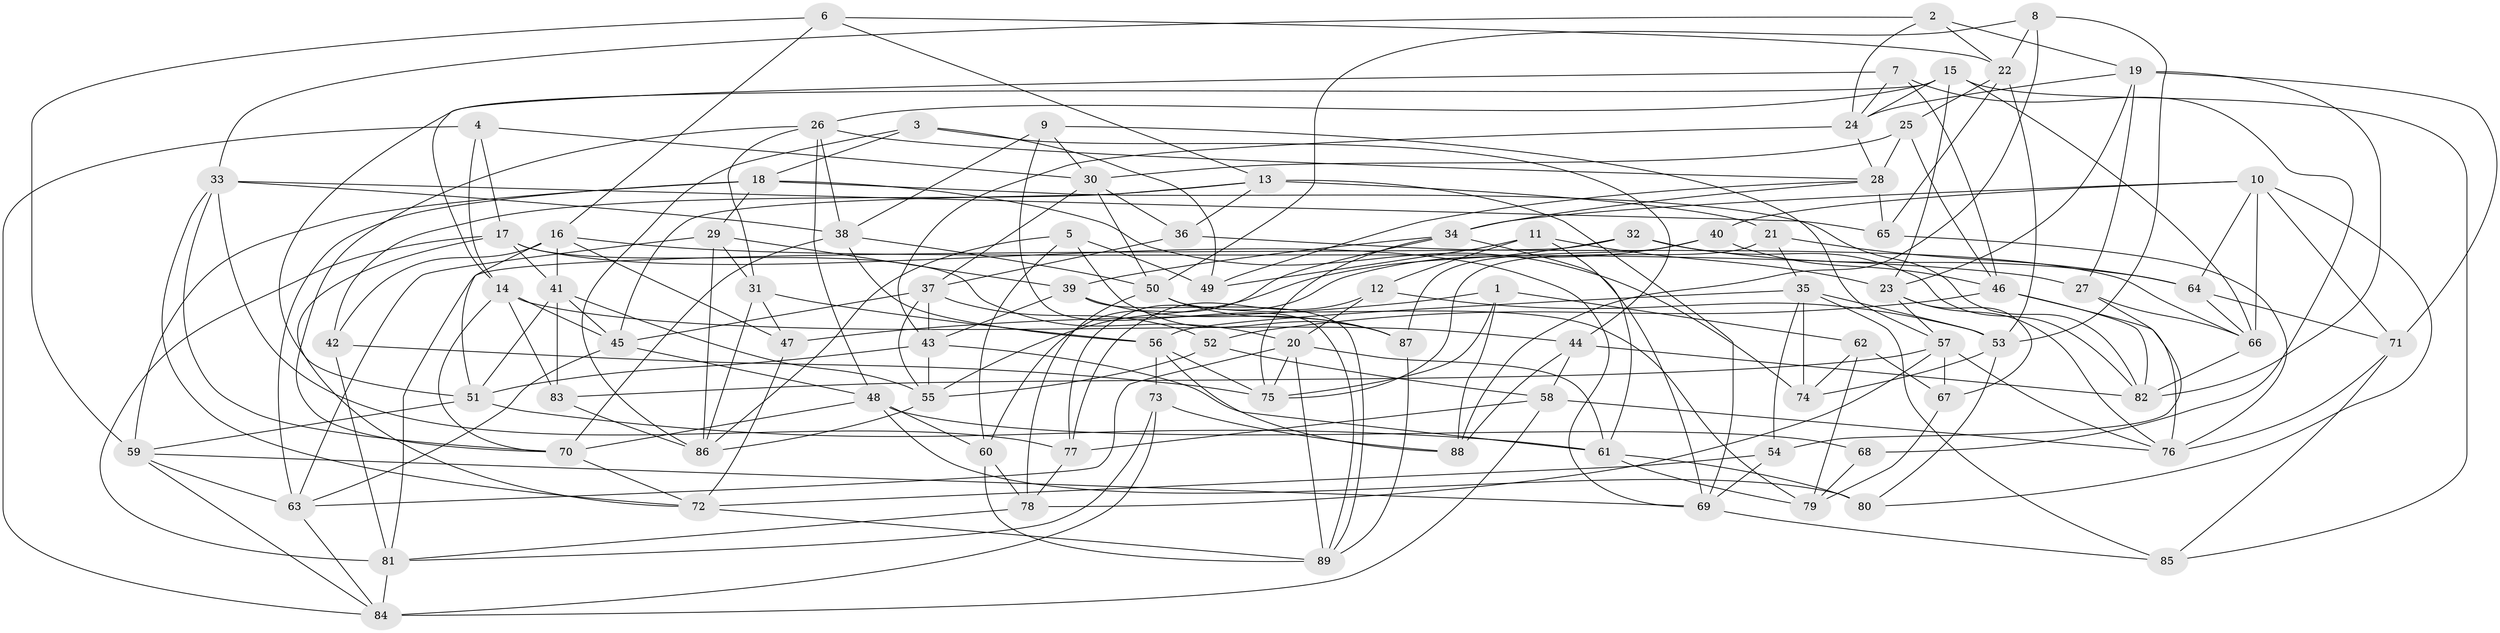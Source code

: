 // original degree distribution, {4: 1.0}
// Generated by graph-tools (version 1.1) at 2025/38/03/04/25 23:38:12]
// undirected, 89 vertices, 229 edges
graph export_dot {
  node [color=gray90,style=filled];
  1;
  2;
  3;
  4;
  5;
  6;
  7;
  8;
  9;
  10;
  11;
  12;
  13;
  14;
  15;
  16;
  17;
  18;
  19;
  20;
  21;
  22;
  23;
  24;
  25;
  26;
  27;
  28;
  29;
  30;
  31;
  32;
  33;
  34;
  35;
  36;
  37;
  38;
  39;
  40;
  41;
  42;
  43;
  44;
  45;
  46;
  47;
  48;
  49;
  50;
  51;
  52;
  53;
  54;
  55;
  56;
  57;
  58;
  59;
  60;
  61;
  62;
  63;
  64;
  65;
  66;
  67;
  68;
  69;
  70;
  71;
  72;
  73;
  74;
  75;
  76;
  77;
  78;
  79;
  80;
  81;
  82;
  83;
  84;
  85;
  86;
  87;
  88;
  89;
  1 -- 47 [weight=1.0];
  1 -- 62 [weight=1.0];
  1 -- 75 [weight=1.0];
  1 -- 88 [weight=1.0];
  2 -- 19 [weight=1.0];
  2 -- 22 [weight=1.0];
  2 -- 24 [weight=1.0];
  2 -- 33 [weight=1.0];
  3 -- 18 [weight=1.0];
  3 -- 44 [weight=1.0];
  3 -- 49 [weight=1.0];
  3 -- 86 [weight=1.0];
  4 -- 14 [weight=1.0];
  4 -- 17 [weight=1.0];
  4 -- 30 [weight=1.0];
  4 -- 84 [weight=1.0];
  5 -- 49 [weight=1.0];
  5 -- 60 [weight=1.0];
  5 -- 86 [weight=1.0];
  5 -- 87 [weight=1.0];
  6 -- 13 [weight=1.0];
  6 -- 16 [weight=1.0];
  6 -- 22 [weight=1.0];
  6 -- 59 [weight=1.0];
  7 -- 14 [weight=1.0];
  7 -- 24 [weight=1.0];
  7 -- 46 [weight=1.0];
  7 -- 68 [weight=1.0];
  8 -- 22 [weight=1.0];
  8 -- 50 [weight=1.0];
  8 -- 53 [weight=1.0];
  8 -- 88 [weight=1.0];
  9 -- 30 [weight=1.0];
  9 -- 38 [weight=1.0];
  9 -- 57 [weight=1.0];
  9 -- 89 [weight=1.0];
  10 -- 34 [weight=1.0];
  10 -- 40 [weight=1.0];
  10 -- 64 [weight=1.0];
  10 -- 66 [weight=1.0];
  10 -- 71 [weight=1.0];
  10 -- 80 [weight=1.0];
  11 -- 12 [weight=1.0];
  11 -- 23 [weight=1.0];
  11 -- 49 [weight=1.0];
  11 -- 69 [weight=1.0];
  12 -- 20 [weight=1.0];
  12 -- 53 [weight=1.0];
  12 -- 77 [weight=1.0];
  13 -- 21 [weight=1.0];
  13 -- 36 [weight=1.0];
  13 -- 42 [weight=1.0];
  13 -- 45 [weight=1.0];
  13 -- 69 [weight=1.0];
  14 -- 44 [weight=1.0];
  14 -- 45 [weight=1.0];
  14 -- 70 [weight=1.0];
  14 -- 83 [weight=1.0];
  15 -- 23 [weight=1.0];
  15 -- 24 [weight=1.0];
  15 -- 26 [weight=1.0];
  15 -- 51 [weight=1.0];
  15 -- 66 [weight=1.0];
  15 -- 85 [weight=1.0];
  16 -- 27 [weight=1.0];
  16 -- 41 [weight=1.0];
  16 -- 42 [weight=1.0];
  16 -- 47 [weight=1.0];
  16 -- 51 [weight=1.0];
  17 -- 20 [weight=1.0];
  17 -- 41 [weight=1.0];
  17 -- 69 [weight=1.0];
  17 -- 72 [weight=1.0];
  17 -- 81 [weight=1.0];
  18 -- 29 [weight=1.0];
  18 -- 59 [weight=1.0];
  18 -- 63 [weight=1.0];
  18 -- 74 [weight=1.0];
  18 -- 82 [weight=1.0];
  19 -- 23 [weight=1.0];
  19 -- 24 [weight=1.0];
  19 -- 27 [weight=1.0];
  19 -- 71 [weight=1.0];
  19 -- 82 [weight=1.0];
  20 -- 61 [weight=1.0];
  20 -- 63 [weight=1.0];
  20 -- 75 [weight=1.0];
  20 -- 89 [weight=1.0];
  21 -- 35 [weight=1.0];
  21 -- 64 [weight=1.0];
  21 -- 75 [weight=1.0];
  22 -- 25 [weight=1.0];
  22 -- 53 [weight=1.0];
  22 -- 65 [weight=1.0];
  23 -- 57 [weight=1.0];
  23 -- 67 [weight=1.0];
  23 -- 76 [weight=1.0];
  24 -- 28 [weight=1.0];
  24 -- 43 [weight=1.0];
  25 -- 28 [weight=1.0];
  25 -- 30 [weight=1.0];
  25 -- 46 [weight=1.0];
  26 -- 28 [weight=1.0];
  26 -- 31 [weight=1.0];
  26 -- 38 [weight=1.0];
  26 -- 48 [weight=1.0];
  26 -- 70 [weight=1.0];
  27 -- 54 [weight=1.0];
  27 -- 66 [weight=1.0];
  28 -- 34 [weight=1.0];
  28 -- 49 [weight=1.0];
  28 -- 65 [weight=1.0];
  29 -- 31 [weight=2.0];
  29 -- 39 [weight=1.0];
  29 -- 63 [weight=1.0];
  29 -- 86 [weight=1.0];
  30 -- 36 [weight=1.0];
  30 -- 37 [weight=1.0];
  30 -- 50 [weight=1.0];
  31 -- 47 [weight=1.0];
  31 -- 56 [weight=1.0];
  31 -- 86 [weight=1.0];
  32 -- 55 [weight=1.0];
  32 -- 64 [weight=1.0];
  32 -- 81 [weight=1.0];
  32 -- 82 [weight=1.0];
  33 -- 38 [weight=1.0];
  33 -- 65 [weight=1.0];
  33 -- 70 [weight=1.0];
  33 -- 72 [weight=1.0];
  33 -- 77 [weight=1.0];
  34 -- 39 [weight=1.0];
  34 -- 60 [weight=1.0];
  34 -- 61 [weight=1.0];
  34 -- 75 [weight=1.0];
  35 -- 53 [weight=1.0];
  35 -- 54 [weight=1.0];
  35 -- 56 [weight=1.0];
  35 -- 74 [weight=1.0];
  35 -- 85 [weight=1.0];
  36 -- 37 [weight=1.0];
  36 -- 66 [weight=1.0];
  37 -- 43 [weight=1.0];
  37 -- 45 [weight=1.0];
  37 -- 52 [weight=1.0];
  37 -- 55 [weight=1.0];
  38 -- 50 [weight=1.0];
  38 -- 56 [weight=1.0];
  38 -- 70 [weight=1.0];
  39 -- 43 [weight=1.0];
  39 -- 87 [weight=2.0];
  39 -- 89 [weight=1.0];
  40 -- 46 [weight=1.0];
  40 -- 77 [weight=1.0];
  40 -- 87 [weight=1.0];
  41 -- 45 [weight=1.0];
  41 -- 51 [weight=1.0];
  41 -- 55 [weight=1.0];
  41 -- 83 [weight=1.0];
  42 -- 75 [weight=1.0];
  42 -- 81 [weight=1.0];
  43 -- 51 [weight=1.0];
  43 -- 55 [weight=1.0];
  43 -- 61 [weight=1.0];
  44 -- 58 [weight=1.0];
  44 -- 82 [weight=1.0];
  44 -- 88 [weight=2.0];
  45 -- 48 [weight=1.0];
  45 -- 63 [weight=1.0];
  46 -- 52 [weight=1.0];
  46 -- 76 [weight=1.0];
  46 -- 82 [weight=1.0];
  47 -- 72 [weight=1.0];
  48 -- 60 [weight=1.0];
  48 -- 68 [weight=1.0];
  48 -- 70 [weight=1.0];
  48 -- 80 [weight=1.0];
  50 -- 78 [weight=1.0];
  50 -- 79 [weight=1.0];
  50 -- 87 [weight=1.0];
  51 -- 59 [weight=1.0];
  51 -- 61 [weight=1.0];
  52 -- 55 [weight=1.0];
  52 -- 58 [weight=1.0];
  53 -- 74 [weight=1.0];
  53 -- 80 [weight=1.0];
  54 -- 69 [weight=1.0];
  54 -- 72 [weight=1.0];
  55 -- 86 [weight=1.0];
  56 -- 73 [weight=1.0];
  56 -- 75 [weight=1.0];
  56 -- 88 [weight=1.0];
  57 -- 67 [weight=1.0];
  57 -- 76 [weight=1.0];
  57 -- 78 [weight=1.0];
  57 -- 83 [weight=1.0];
  58 -- 76 [weight=1.0];
  58 -- 77 [weight=2.0];
  58 -- 84 [weight=1.0];
  59 -- 63 [weight=1.0];
  59 -- 69 [weight=1.0];
  59 -- 84 [weight=1.0];
  60 -- 78 [weight=2.0];
  60 -- 89 [weight=1.0];
  61 -- 79 [weight=1.0];
  61 -- 80 [weight=1.0];
  62 -- 67 [weight=1.0];
  62 -- 74 [weight=1.0];
  62 -- 79 [weight=1.0];
  63 -- 84 [weight=1.0];
  64 -- 66 [weight=1.0];
  64 -- 71 [weight=2.0];
  65 -- 76 [weight=1.0];
  66 -- 82 [weight=1.0];
  67 -- 79 [weight=1.0];
  68 -- 79 [weight=2.0];
  69 -- 85 [weight=1.0];
  70 -- 72 [weight=1.0];
  71 -- 76 [weight=1.0];
  71 -- 85 [weight=1.0];
  72 -- 89 [weight=1.0];
  73 -- 81 [weight=1.0];
  73 -- 84 [weight=1.0];
  73 -- 88 [weight=1.0];
  77 -- 78 [weight=1.0];
  78 -- 81 [weight=1.0];
  81 -- 84 [weight=1.0];
  83 -- 86 [weight=1.0];
  87 -- 89 [weight=1.0];
}
